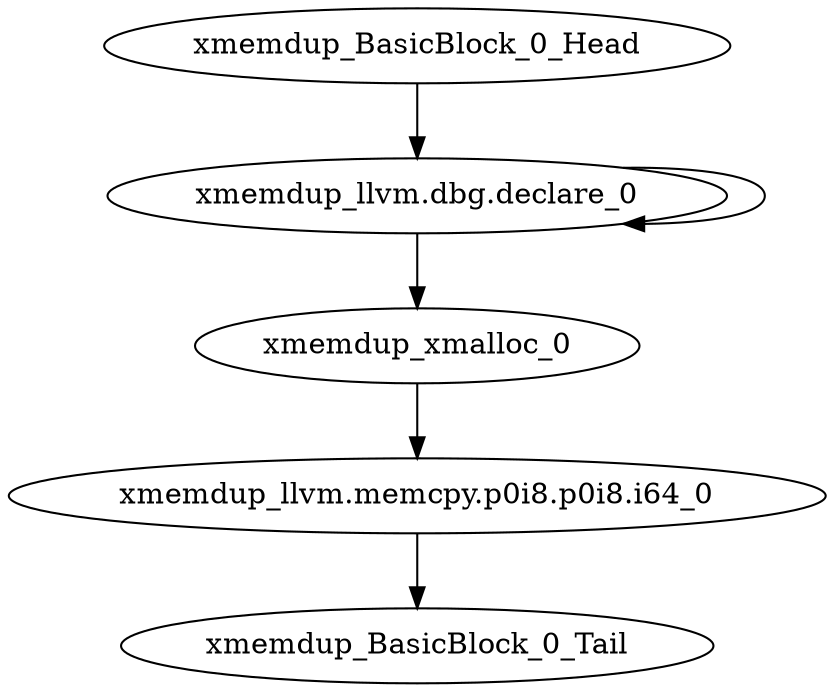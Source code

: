 digraph G {
    "xmemdup_llvm.memcpy.p0i8.p0i8.i64_0" -> "xmemdup_BasicBlock_0_Tail"
    "xmemdup_llvm.dbg.declare_0" -> "xmemdup_llvm.dbg.declare_0"
    "xmemdup_llvm.dbg.declare_0" -> "xmemdup_xmalloc_0"
    "xmemdup_xmalloc_0" -> "xmemdup_llvm.memcpy.p0i8.p0i8.i64_0"
    "xmemdup_BasicBlock_0_Head" -> "xmemdup_llvm.dbg.declare_0"
}
